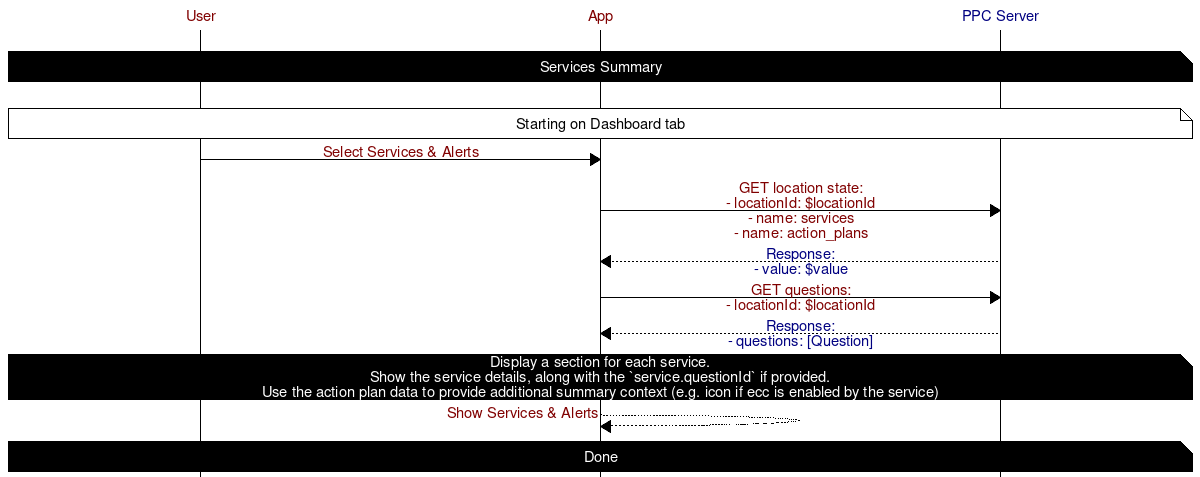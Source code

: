 # Services and Alerts - Services Summary
# - Summary list of location services and alerts

msc {
	hscale  = "2";

	user [label="User", textcolour="maroon", arctextcolour="maroon"],
	app [label="App", textcolour="maroon", arctextcolour="maroon"],
	server [label="PPC Server", textcolour="navy", arctextcolour="navy"];
	|||;
	user note server [label="Services Summary", textbgcolor="black", textcolor="white"];
	|||;
	user note server [label="Starting on Dashboard tab", textbgcolor="white", textcolor="black"];
	user => app [label="Select Services & Alerts"];
	app => server [label="GET location state:\n- locationId: $locationId\n- name: services\n- name: action_plans"];
	app << server [label="Response:\n- value: $value"];
	app => server [label="GET questions:\n- locationId: $locationId"];
	app << server [label="Response:\n- questions: [Question]"];
	user note server [label="Display a section for each service.\nShow the service details, along with the `service.questionId` if provided.\nUse the action plan data to provide additional summary context (e.g. icon if ecc is enabled by the service)", textbgcolor="black", textcolor="white"];
	app << app [label="Show Services & Alerts"];
	user note server [label="Done", textbgcolor="black", textcolor="white"];
}
